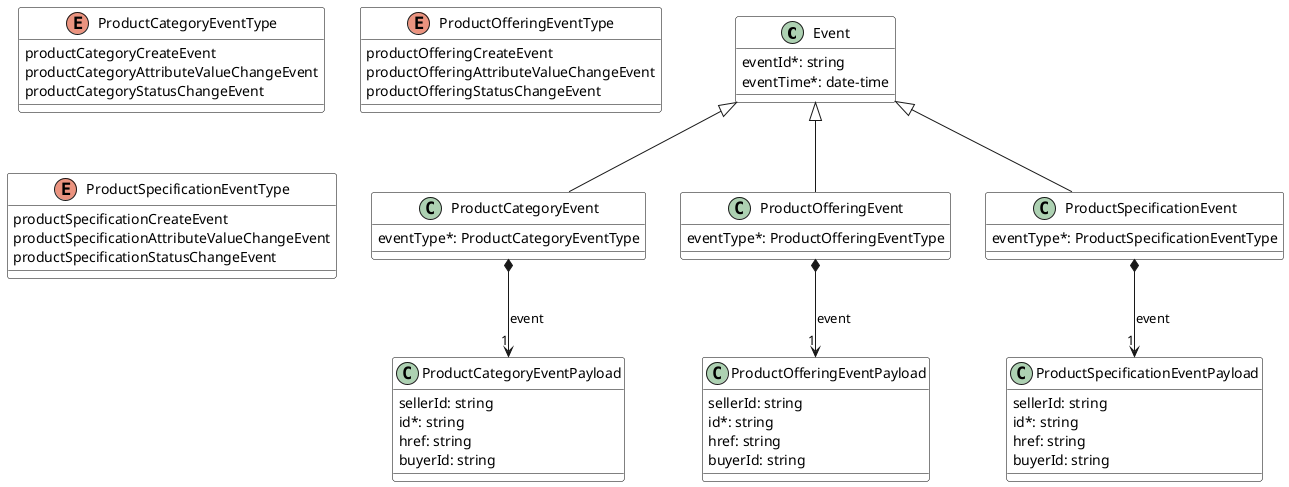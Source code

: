 @startuml
skinparam {
    ClassBackgroundColor White
    ClassBorderColor Black
}


class Event {

    eventId*: string
    eventTime*: date-time
}

class ProductCategoryEvent {

    eventType*: ProductCategoryEventType
}
Event <|-- ProductCategoryEvent

ProductCategoryEvent *-->"1" ProductCategoryEventPayload : event

class ProductCategoryEventPayload {

    sellerId: string
    id*: string
    href: string
    buyerId: string
}

class ProductOfferingEvent {

    eventType*: ProductOfferingEventType
}
Event <|-- ProductOfferingEvent

ProductOfferingEvent *-->"1" ProductOfferingEventPayload : event

class ProductOfferingEventPayload {

    sellerId: string
    id*: string
    href: string
    buyerId: string
}

class ProductSpecificationEvent {

    eventType*: ProductSpecificationEventType
}
Event <|-- ProductSpecificationEvent

ProductSpecificationEvent *-->"1" ProductSpecificationEventPayload : event

class ProductSpecificationEventPayload {

    sellerId: string
    id*: string
    href: string
    buyerId: string
}

enum ProductCategoryEventType {

    productCategoryCreateEvent
    productCategoryAttributeValueChangeEvent
    productCategoryStatusChangeEvent
}

enum ProductOfferingEventType {

    productOfferingCreateEvent
    productOfferingAttributeValueChangeEvent
    productOfferingStatusChangeEvent
}

enum ProductSpecificationEventType {
    
    productSpecificationCreateEvent
    productSpecificationAttributeValueChangeEvent
    productSpecificationStatusChangeEvent
}
@enduml
